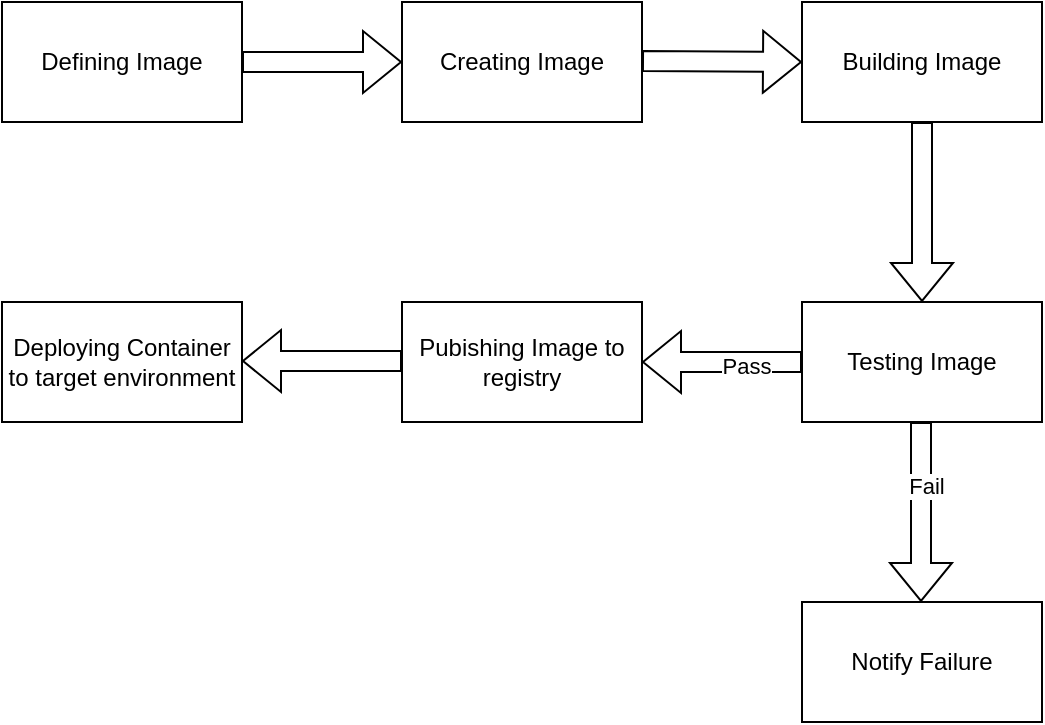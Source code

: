 <mxfile version="21.3.7" type="github">
  <diagram name="Page-1" id="voDD6e5SaIM_I0BKjdb3">
    <mxGraphModel dx="1194" dy="766" grid="1" gridSize="10" guides="1" tooltips="1" connect="1" arrows="1" fold="1" page="1" pageScale="1" pageWidth="850" pageHeight="1100" math="0" shadow="0">
      <root>
        <mxCell id="0" />
        <mxCell id="1" parent="0" />
        <mxCell id="oVRtIPC5z4yhZKi5Nt9j-1" value="Defining Image" style="rounded=0;whiteSpace=wrap;html=1;" vertex="1" parent="1">
          <mxGeometry x="80" y="90" width="120" height="60" as="geometry" />
        </mxCell>
        <mxCell id="oVRtIPC5z4yhZKi5Nt9j-2" value="Creating Image" style="rounded=0;whiteSpace=wrap;html=1;" vertex="1" parent="1">
          <mxGeometry x="280" y="90" width="120" height="60" as="geometry" />
        </mxCell>
        <mxCell id="oVRtIPC5z4yhZKi5Nt9j-3" value="Building Image" style="rounded=0;whiteSpace=wrap;html=1;" vertex="1" parent="1">
          <mxGeometry x="480" y="90" width="120" height="60" as="geometry" />
        </mxCell>
        <mxCell id="oVRtIPC5z4yhZKi5Nt9j-4" value="Testing Image" style="rounded=0;whiteSpace=wrap;html=1;" vertex="1" parent="1">
          <mxGeometry x="480" y="240" width="120" height="60" as="geometry" />
        </mxCell>
        <mxCell id="oVRtIPC5z4yhZKi5Nt9j-5" value="Pubishing Image to registry" style="rounded=0;whiteSpace=wrap;html=1;" vertex="1" parent="1">
          <mxGeometry x="280" y="240" width="120" height="60" as="geometry" />
        </mxCell>
        <mxCell id="oVRtIPC5z4yhZKi5Nt9j-6" value="Deploying Container to target environment" style="rounded=0;whiteSpace=wrap;html=1;" vertex="1" parent="1">
          <mxGeometry x="80" y="240" width="120" height="60" as="geometry" />
        </mxCell>
        <mxCell id="oVRtIPC5z4yhZKi5Nt9j-7" value="" style="shape=flexArrow;endArrow=classic;html=1;rounded=0;exitX=1;exitY=0.5;exitDx=0;exitDy=0;" edge="1" parent="1" source="oVRtIPC5z4yhZKi5Nt9j-1">
          <mxGeometry width="50" height="50" relative="1" as="geometry">
            <mxPoint x="230" y="170" as="sourcePoint" />
            <mxPoint x="280" y="120" as="targetPoint" />
          </mxGeometry>
        </mxCell>
        <mxCell id="oVRtIPC5z4yhZKi5Nt9j-9" value="" style="shape=flexArrow;endArrow=classic;html=1;rounded=0;exitX=1;exitY=0.5;exitDx=0;exitDy=0;entryX=0;entryY=0.5;entryDx=0;entryDy=0;" edge="1" parent="1" target="oVRtIPC5z4yhZKi5Nt9j-3">
          <mxGeometry width="50" height="50" relative="1" as="geometry">
            <mxPoint x="400" y="119.5" as="sourcePoint" />
            <mxPoint x="470" y="119.5" as="targetPoint" />
          </mxGeometry>
        </mxCell>
        <mxCell id="oVRtIPC5z4yhZKi5Nt9j-10" value="" style="shape=flexArrow;endArrow=classic;html=1;rounded=0;exitX=0.5;exitY=1;exitDx=0;exitDy=0;entryX=0.5;entryY=0;entryDx=0;entryDy=0;" edge="1" parent="1" source="oVRtIPC5z4yhZKi5Nt9j-3" target="oVRtIPC5z4yhZKi5Nt9j-4">
          <mxGeometry width="50" height="50" relative="1" as="geometry">
            <mxPoint x="490" y="220" as="sourcePoint" />
            <mxPoint x="570" y="220.5" as="targetPoint" />
          </mxGeometry>
        </mxCell>
        <mxCell id="oVRtIPC5z4yhZKi5Nt9j-11" value="" style="shape=flexArrow;endArrow=classic;html=1;rounded=0;exitX=0.5;exitY=1;exitDx=0;exitDy=0;entryX=0.5;entryY=0;entryDx=0;entryDy=0;" edge="1" parent="1">
          <mxGeometry width="50" height="50" relative="1" as="geometry">
            <mxPoint x="539.5" y="300" as="sourcePoint" />
            <mxPoint x="539.5" y="390" as="targetPoint" />
          </mxGeometry>
        </mxCell>
        <mxCell id="oVRtIPC5z4yhZKi5Nt9j-12" value="Fail" style="edgeLabel;html=1;align=center;verticalAlign=middle;resizable=0;points=[];" vertex="1" connectable="0" parent="oVRtIPC5z4yhZKi5Nt9j-11">
          <mxGeometry x="-0.289" y="2" relative="1" as="geometry">
            <mxPoint as="offset" />
          </mxGeometry>
        </mxCell>
        <mxCell id="oVRtIPC5z4yhZKi5Nt9j-13" value="" style="shape=flexArrow;endArrow=classic;html=1;rounded=0;exitX=0;exitY=0.5;exitDx=0;exitDy=0;entryX=1;entryY=0.5;entryDx=0;entryDy=0;" edge="1" parent="1" source="oVRtIPC5z4yhZKi5Nt9j-4" target="oVRtIPC5z4yhZKi5Nt9j-5">
          <mxGeometry width="50" height="50" relative="1" as="geometry">
            <mxPoint x="460" y="260" as="sourcePoint" />
            <mxPoint x="460" y="350" as="targetPoint" />
          </mxGeometry>
        </mxCell>
        <mxCell id="oVRtIPC5z4yhZKi5Nt9j-14" value="Pass" style="edgeLabel;html=1;align=center;verticalAlign=middle;resizable=0;points=[];" vertex="1" connectable="0" parent="oVRtIPC5z4yhZKi5Nt9j-13">
          <mxGeometry x="-0.289" y="2" relative="1" as="geometry">
            <mxPoint as="offset" />
          </mxGeometry>
        </mxCell>
        <mxCell id="oVRtIPC5z4yhZKi5Nt9j-15" value="" style="shape=flexArrow;endArrow=classic;html=1;rounded=0;exitX=0;exitY=0.5;exitDx=0;exitDy=0;entryX=1;entryY=0.5;entryDx=0;entryDy=0;" edge="1" parent="1">
          <mxGeometry width="50" height="50" relative="1" as="geometry">
            <mxPoint x="280" y="269.5" as="sourcePoint" />
            <mxPoint x="200" y="269.5" as="targetPoint" />
          </mxGeometry>
        </mxCell>
        <mxCell id="oVRtIPC5z4yhZKi5Nt9j-17" value="Notify Failure" style="rounded=0;whiteSpace=wrap;html=1;" vertex="1" parent="1">
          <mxGeometry x="480" y="390" width="120" height="60" as="geometry" />
        </mxCell>
      </root>
    </mxGraphModel>
  </diagram>
</mxfile>
